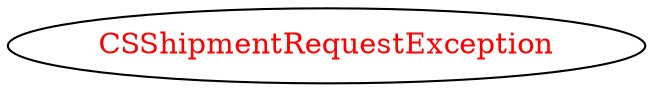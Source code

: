 digraph dependencyGraph {
 concentrate=true;
 ranksep="2.0";
 rankdir="LR"; 
 splines="ortho";
"CSShipmentRequestException" [fontcolor="red"];
}